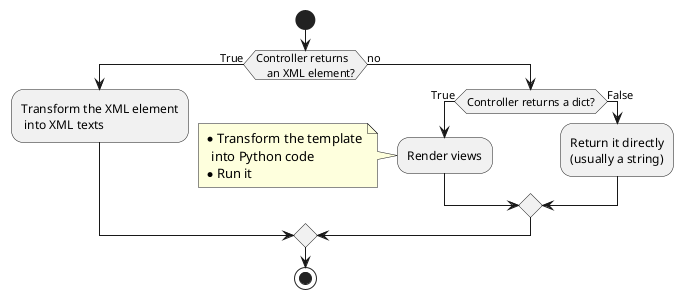 @startuml
start

if (Controller returns
    an XML element?) then (True)
    :Transform the XML element
     into XML texts;
else (no)
    if (Controller returns a dict?) then (True)
        :Render views;
        note left
            * Transform the template
              into Python code
            * Run it
        end note
    else (False)
        :Return it directly
        (usually a string);
    endif
endif

stop
@enduml
